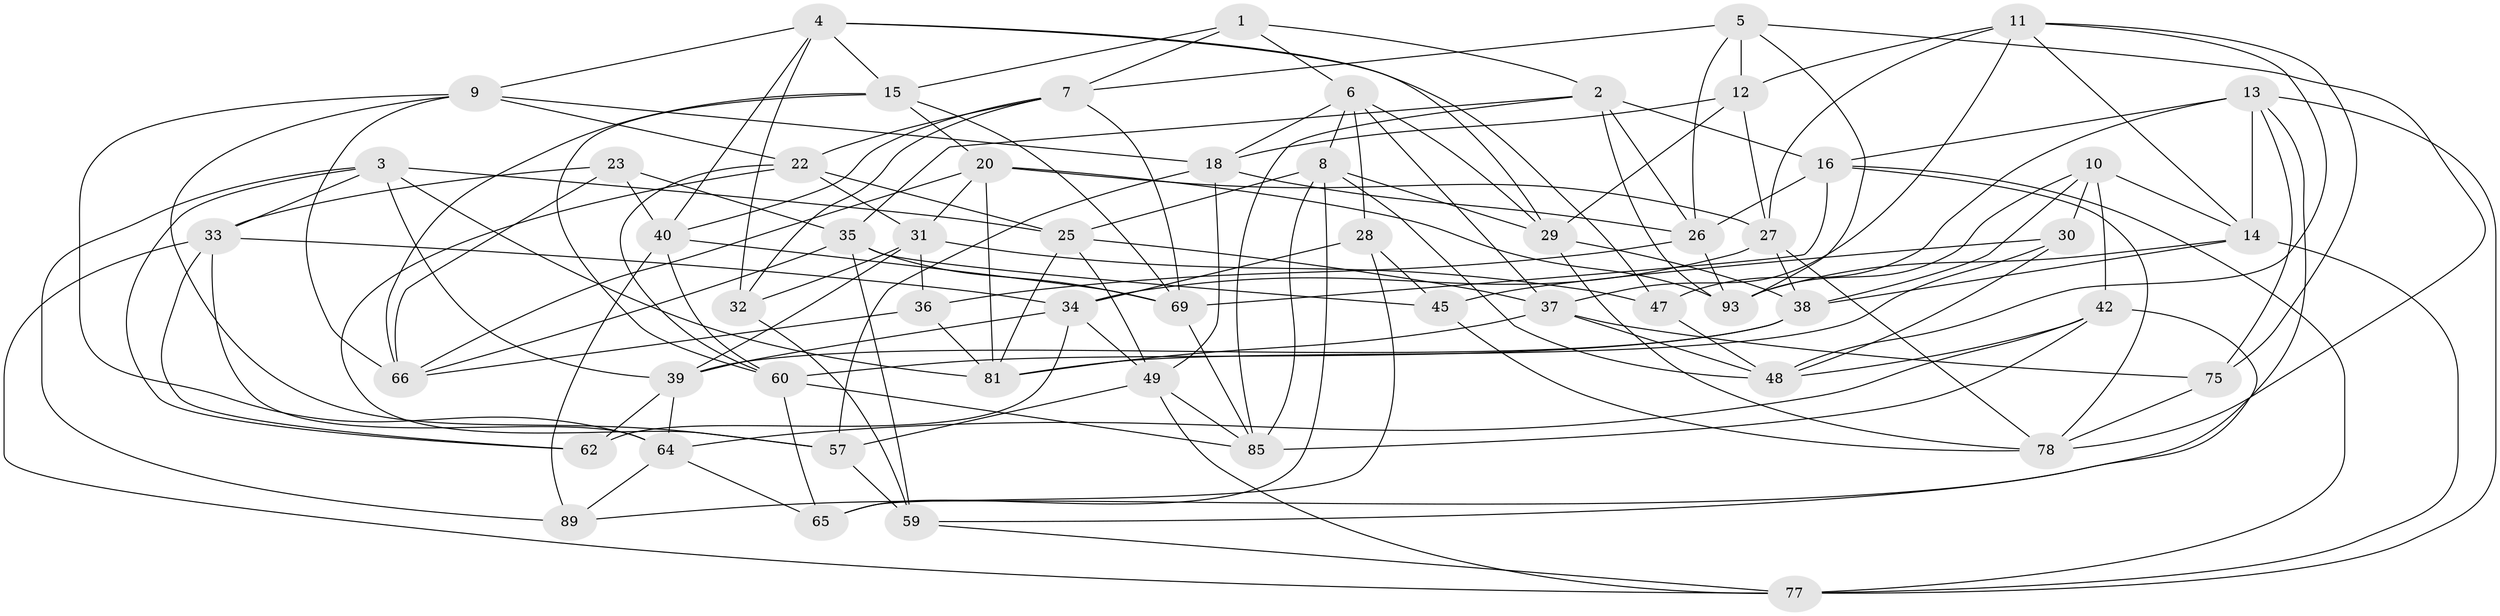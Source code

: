 // original degree distribution, {4: 1.0}
// Generated by graph-tools (version 1.1) at 2025/39/02/21/25 10:39:01]
// undirected, 56 vertices, 153 edges
graph export_dot {
graph [start="1"]
  node [color=gray90,style=filled];
  1;
  2 [super="+21"];
  3 [super="+74"];
  4 [super="+68"];
  5 [super="+80"];
  6 [super="+19"];
  7 [super="+87"];
  8 [super="+56"];
  9 [super="+94"];
  10 [super="+52"];
  11 [super="+54"];
  12 [super="+24"];
  13 [super="+17"];
  14 [super="+82"];
  15 [super="+43"];
  16 [super="+46"];
  18 [super="+90"];
  20 [super="+44"];
  22 [super="+95"];
  23;
  25 [super="+58"];
  26 [super="+63"];
  27 [super="+97"];
  28;
  29 [super="+73"];
  30;
  31 [super="+51"];
  32;
  33 [super="+67"];
  34 [super="+99"];
  35 [super="+61"];
  36;
  37 [super="+41"];
  38 [super="+91"];
  39 [super="+83"];
  40 [super="+55"];
  42 [super="+53"];
  45;
  47;
  48 [super="+50"];
  49 [super="+76"];
  57 [super="+71"];
  59 [super="+84"];
  60 [super="+92"];
  62;
  64 [super="+72"];
  65;
  66 [super="+88"];
  69 [super="+70"];
  75;
  77 [super="+86"];
  78 [super="+79"];
  81 [super="+100"];
  85 [super="+96"];
  89;
  93 [super="+98"];
  1 -- 2;
  1 -- 15;
  1 -- 7;
  1 -- 6;
  2 -- 26;
  2 -- 16;
  2 -- 35;
  2 -- 85;
  2 -- 93;
  3 -- 33;
  3 -- 89;
  3 -- 81;
  3 -- 62;
  3 -- 39;
  3 -- 25;
  4 -- 47;
  4 -- 32;
  4 -- 9;
  4 -- 29;
  4 -- 15;
  4 -- 40;
  5 -- 78;
  5 -- 93;
  5 -- 12 [weight=2];
  5 -- 26;
  5 -- 7;
  6 -- 28;
  6 -- 37;
  6 -- 29;
  6 -- 8;
  6 -- 18;
  7 -- 40;
  7 -- 32;
  7 -- 22;
  7 -- 69;
  8 -- 29;
  8 -- 65;
  8 -- 85;
  8 -- 48;
  8 -- 25;
  9 -- 57;
  9 -- 22;
  9 -- 64;
  9 -- 66;
  9 -- 18;
  10 -- 38;
  10 -- 42 [weight=2];
  10 -- 30;
  10 -- 14;
  10 -- 93;
  11 -- 27;
  11 -- 37;
  11 -- 48;
  11 -- 75;
  11 -- 12;
  11 -- 14;
  12 -- 29;
  12 -- 27;
  12 -- 18;
  13 -- 77;
  13 -- 89;
  13 -- 16;
  13 -- 75;
  13 -- 14;
  13 -- 47;
  14 -- 93;
  14 -- 38;
  14 -- 77;
  15 -- 66;
  15 -- 69;
  15 -- 20;
  15 -- 60;
  16 -- 26;
  16 -- 69;
  16 -- 78;
  16 -- 77;
  18 -- 49;
  18 -- 26;
  18 -- 57;
  20 -- 81;
  20 -- 27;
  20 -- 93;
  20 -- 31;
  20 -- 66;
  22 -- 25;
  22 -- 60;
  22 -- 31;
  22 -- 57;
  23 -- 35;
  23 -- 66;
  23 -- 33;
  23 -- 40;
  25 -- 81;
  25 -- 49;
  25 -- 37;
  26 -- 36;
  26 -- 93;
  27 -- 78;
  27 -- 38;
  27 -- 34;
  28 -- 34;
  28 -- 65;
  28 -- 45;
  29 -- 78;
  29 -- 38;
  30 -- 81;
  30 -- 45;
  30 -- 48;
  31 -- 36;
  31 -- 32;
  31 -- 47;
  31 -- 39;
  32 -- 59;
  33 -- 62;
  33 -- 77;
  33 -- 34;
  33 -- 64;
  34 -- 62;
  34 -- 49;
  34 -- 39;
  35 -- 59;
  35 -- 69;
  35 -- 45;
  35 -- 66;
  36 -- 66;
  36 -- 81;
  37 -- 75;
  37 -- 81;
  37 -- 48;
  38 -- 39;
  38 -- 60;
  39 -- 62;
  39 -- 64;
  40 -- 89;
  40 -- 60;
  40 -- 69;
  42 -- 64;
  42 -- 48;
  42 -- 59;
  42 -- 85;
  45 -- 78;
  47 -- 48;
  49 -- 85;
  49 -- 57;
  49 -- 77;
  57 -- 59 [weight=2];
  59 -- 77;
  60 -- 65;
  60 -- 85;
  64 -- 89;
  64 -- 65;
  69 -- 85;
  75 -- 78;
}
